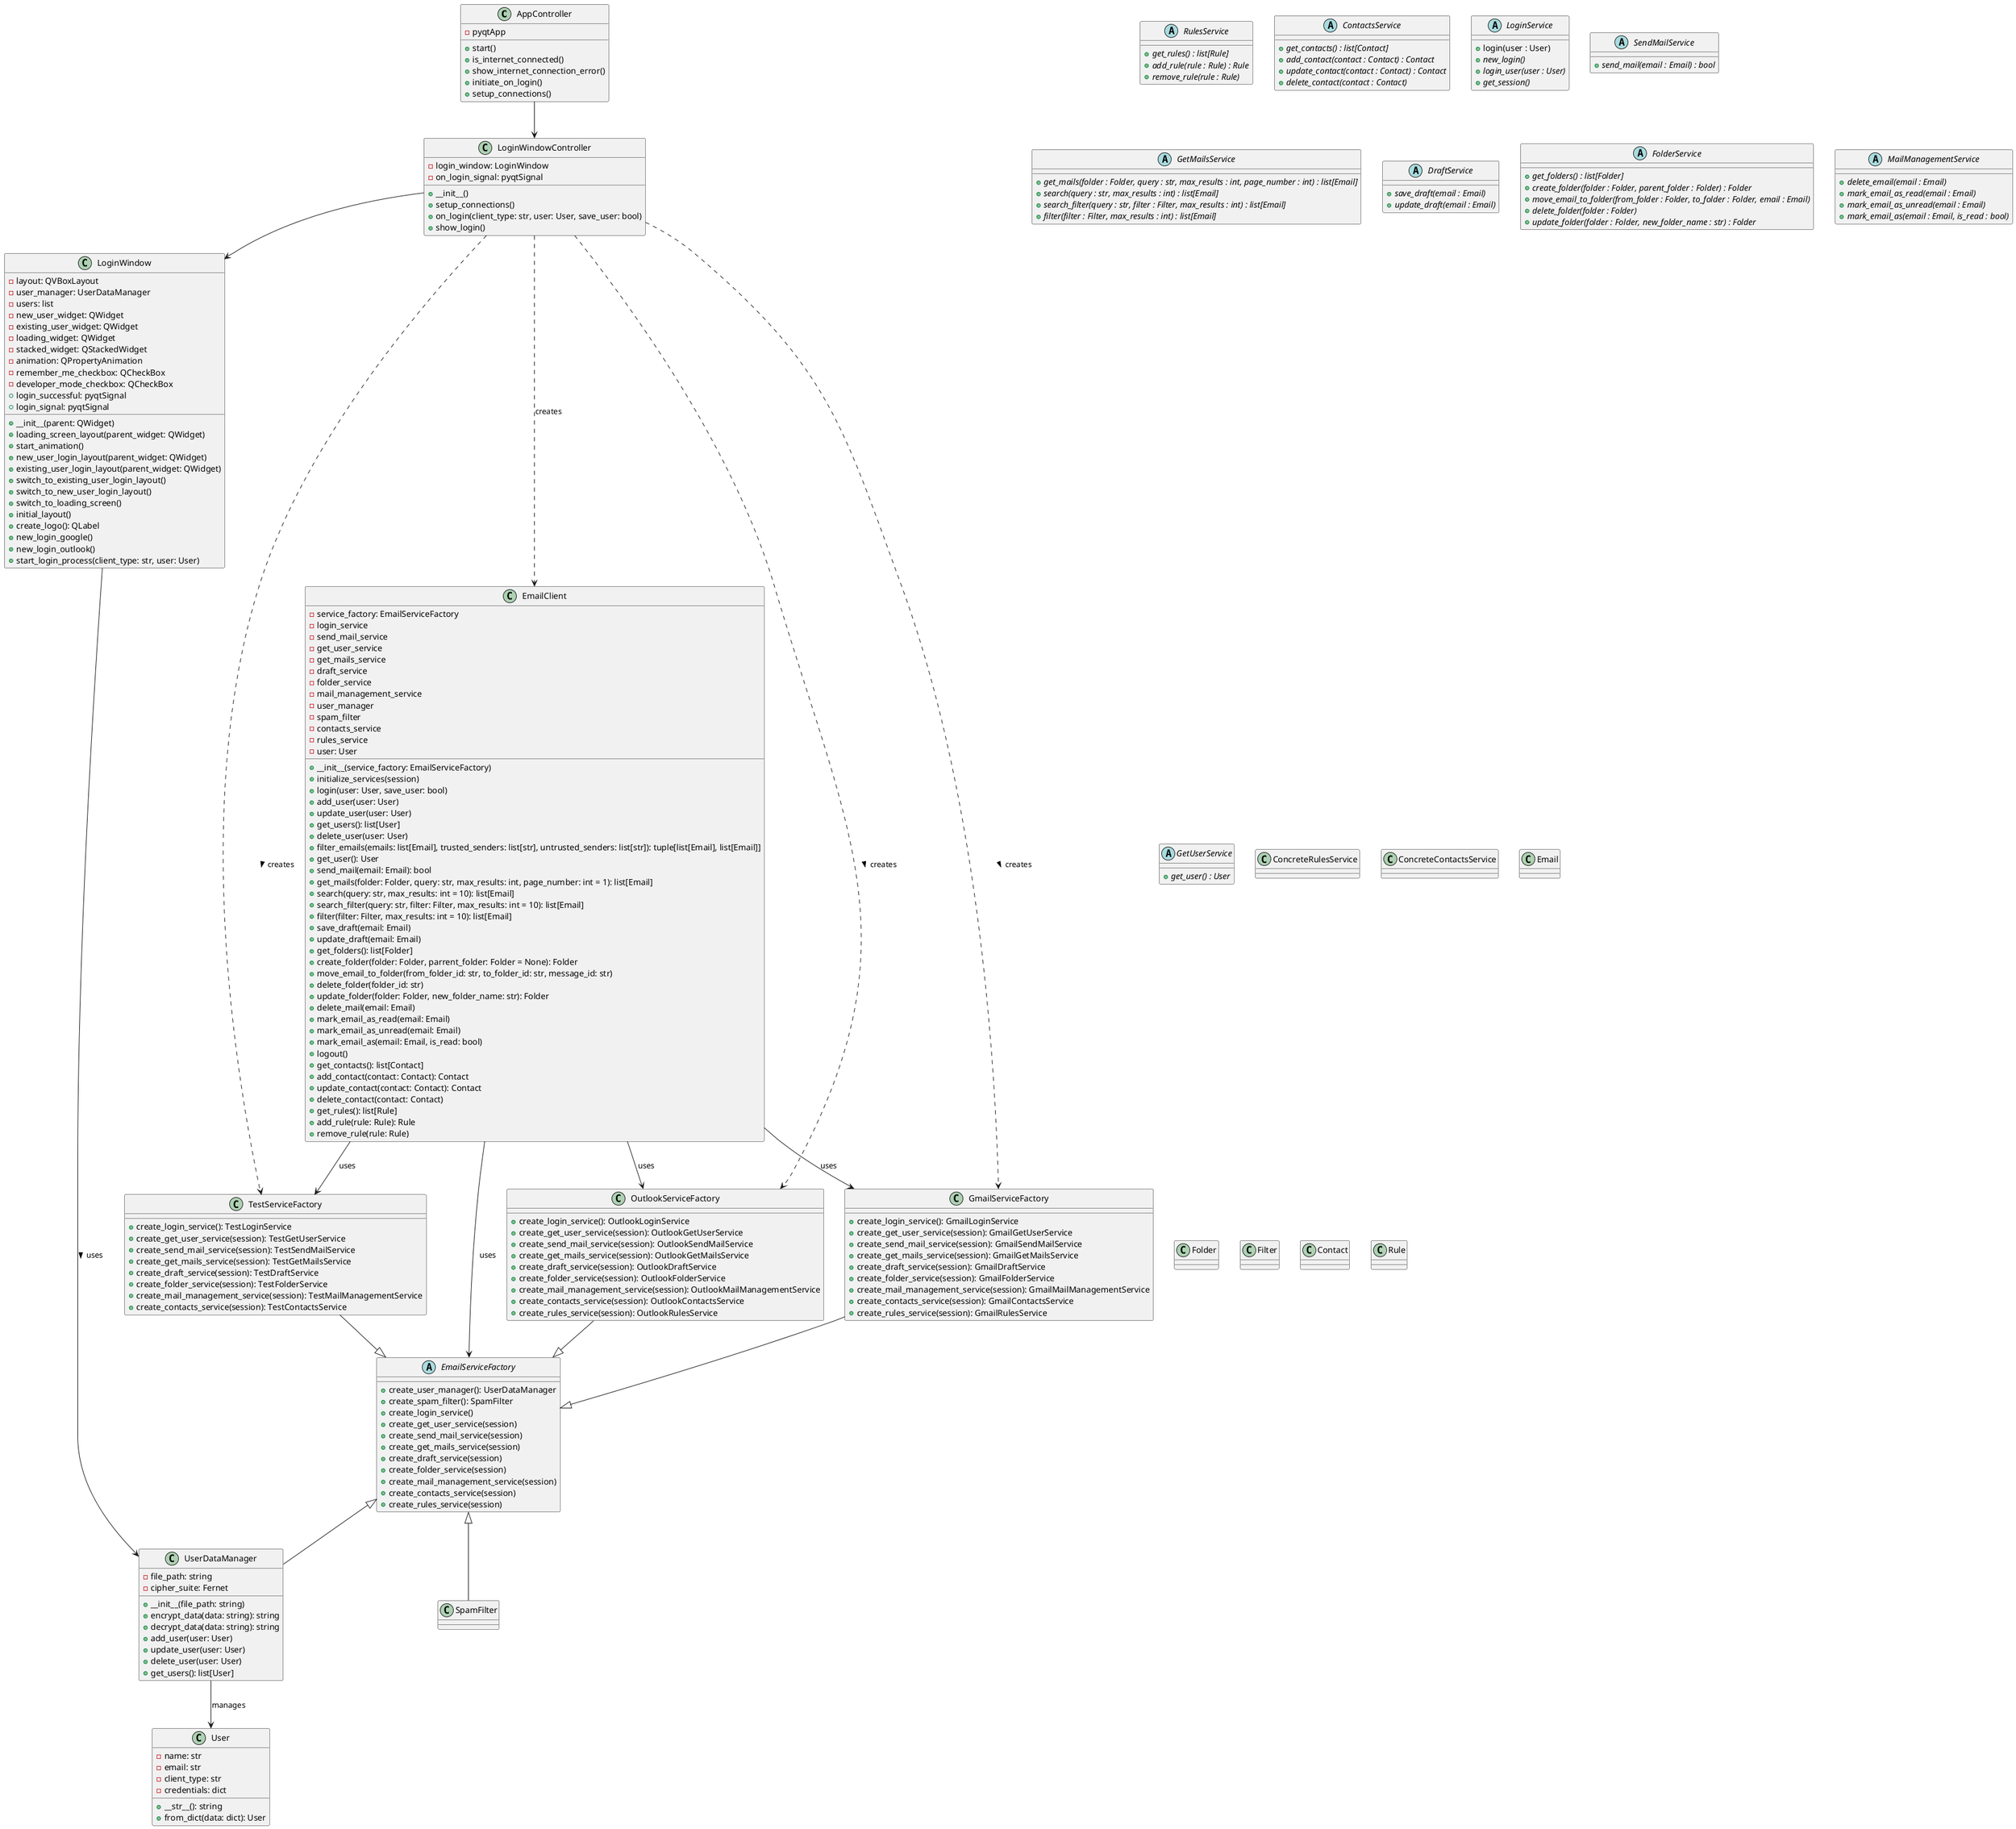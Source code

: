 @startuml NAME 

class AppController {
    - pyqtApp
    + start()
    + is_internet_connected()
    + show_internet_connection_error()
    + initiate_on_login()
    + setup_connections()
}

class LoginWindowController {
    - login_window: LoginWindow
    - on_login_signal: pyqtSignal
    + __init__()
    + setup_connections()
    + on_login(client_type: str, user: User, save_user: bool)
    + show_login()
}

class LoginWindow {
    - layout: QVBoxLayout
    - user_manager: UserDataManager
    - users: list
    - new_user_widget: QWidget
    - existing_user_widget: QWidget
    - loading_widget: QWidget
    - stacked_widget: QStackedWidget
    - animation: QPropertyAnimation
    - remember_me_checkbox: QCheckBox
    - developer_mode_checkbox: QCheckBox
    + login_successful: pyqtSignal
    + login_signal: pyqtSignal
    + __init__(parent: QWidget)
    + loading_screen_layout(parent_widget: QWidget)
    + start_animation()
    + new_user_login_layout(parent_widget: QWidget)
    + existing_user_login_layout(parent_widget: QWidget)
    + switch_to_existing_user_login_layout()
    + switch_to_new_user_login_layout()
    + switch_to_loading_screen()
    + initial_layout()
    + create_logo(): QLabel
    + new_login_google()
    + new_login_outlook()
    + start_login_process(client_type: str, user: User)
}

class User {
    - name: str
    - email: str
    - client_type: str
    - credentials: dict
    + __str__(): string
    + from_dict(data: dict): User
}

class EmailClient {
    - service_factory: EmailServiceFactory
    - login_service
    - send_mail_service
    - get_user_service
    - get_mails_service
    - draft_service
    - folder_service
    - mail_management_service
    - user_manager
    - spam_filter
    - contacts_service
    - rules_service
    - user: User
    + __init__(service_factory: EmailServiceFactory)
    + initialize_services(session)
    + login(user: User, save_user: bool)
    + add_user(user: User)
    + update_user(user: User)
    + get_users(): list[User]
    + delete_user(user: User)
    + filter_emails(emails: list[Email], trusted_senders: list[str], untrusted_senders: list[str]): tuple[list[Email], list[Email]]
    + get_user(): User
    + send_mail(email: Email): bool
    + get_mails(folder: Folder, query: str, max_results: int, page_number: int = 1): list[Email]
    + search(query: str, max_results: int = 10): list[Email]
    + search_filter(query: str, filter: Filter, max_results: int = 10): list[Email]
    + filter(filter: Filter, max_results: int = 10): list[Email]
    + save_draft(email: Email)
    + update_draft(email: Email)
    + get_folders(): list[Folder]
    + create_folder(folder: Folder, parrent_folder: Folder = None): Folder
    + move_email_to_folder(from_folder_id: str, to_folder_id: str, message_id: str)
    + delete_folder(folder_id: str)
    + update_folder(folder: Folder, new_folder_name: str): Folder
    + delete_mail(email: Email)
    + mark_email_as_read(email: Email)
    + mark_email_as_unread(email: Email)
    + mark_email_as(email: Email, is_read: bool)
    + logout()
    + get_contacts(): list[Contact]
    + add_contact(contact: Contact): Contact
    + update_contact(contact: Contact): Contact
    + delete_contact(contact: Contact)
    + get_rules(): list[Rule]
    + add_rule(rule: Rule): Rule
    + remove_rule(rule: Rule)
}

abstract class EmailServiceFactory {
    + create_user_manager(): UserDataManager
    + create_spam_filter(): SpamFilter
    + create_login_service()
    + create_get_user_service(session)
    + create_send_mail_service(session)
    + create_get_mails_service(session)
    + create_draft_service(session)
    + create_folder_service(session)
    + create_mail_management_service(session)
    + create_contacts_service(session)
    + create_rules_service(session)
}

class GmailServiceFactory {
    + create_login_service(): GmailLoginService
    + create_get_user_service(session): GmailGetUserService
    + create_send_mail_service(session): GmailSendMailService
    + create_get_mails_service(session): GmailGetMailsService
    + create_draft_service(session): GmailDraftService
    + create_folder_service(session): GmailFolderService
    + create_mail_management_service(session): GmailMailManagementService
    + create_contacts_service(session): GmailContactsService
    + create_rules_service(session): GmailRulesService
}

class OutlookServiceFactory {
    + create_login_service(): OutlookLoginService
    + create_get_user_service(session): OutlookGetUserService
    + create_send_mail_service(session): OutlookSendMailService
    + create_get_mails_service(session): OutlookGetMailsService
    + create_draft_service(session): OutlookDraftService
    + create_folder_service(session): OutlookFolderService
    + create_mail_management_service(session): OutlookMailManagementService
    + create_contacts_service(session): OutlookContactsService
    + create_rules_service(session): OutlookRulesService
}

class TestServiceFactory {
    + create_login_service(): TestLoginService
    + create_get_user_service(session): TestGetUserService
    + create_send_mail_service(session): TestSendMailService
    + create_get_mails_service(session): TestGetMailsService
    + create_draft_service(session): TestDraftService
    + create_folder_service(session): TestFolderService
    + create_mail_management_service(session): TestMailManagementService
    + create_contacts_service(session): TestContactsService
}

class UserDataManager {
    - file_path: string
    - cipher_suite: Fernet
    + __init__(file_path: string)
    + encrypt_data(data: string): string
    + decrypt_data(data: string): string
    + add_user(user: User)
    + update_user(user: User)
    + delete_user(user: User)
    + get_users(): list[User]
    ' Static methods for key management...
}

abstract class RulesService {
    {abstract} +get_rules() : list[Rule]
    {abstract} +add_rule(rule : Rule) : Rule
    {abstract} +remove_rule(rule : Rule)
}

abstract class ContactsService {
    {abstract} +get_contacts() : list[Contact]
    {abstract} +add_contact(contact : Contact) : Contact
    {abstract} +update_contact(contact : Contact) : Contact
    {abstract} +delete_contact(contact : Contact)
}

abstract class LoginService {
    +login(user : User)
    {abstract} +new_login()
    {abstract} +login_user(user : User)
    {abstract} +get_session()
}

abstract class SendMailService {
    {abstract} +send_mail(email : Email) : bool
}

abstract class GetMailsService {
    {abstract} +get_mails(folder : Folder, query : str, max_results : int, page_number : int) : list[Email]
    {abstract} +search(query : str, max_results : int) : list[Email]
    {abstract} +search_filter(query : str, filter : Filter, max_results : int) : list[Email]
    {abstract} +filter(filter : Filter, max_results : int) : list[Email]
}

abstract class DraftService {
    {abstract} +save_draft(email : Email)
    {abstract} +update_draft(email : Email)
}

abstract class FolderService {
    {abstract} +get_folders() : list[Folder]
    {abstract} +create_folder(folder : Folder, parent_folder : Folder) : Folder
    {abstract} +move_email_to_folder(from_folder : Folder, to_folder : Folder, email : Email)
    {abstract} +delete_folder(folder : Folder)
    {abstract} +update_folder(folder : Folder, new_folder_name : str) : Folder
}

abstract class MailManagementService {
    {abstract} +delete_email(email : Email)
    {abstract} +mark_email_as_read(email : Email)
    {abstract} +mark_email_as_unread(email : Email)
    {abstract} +mark_email_as(email : Email, is_read : bool)
}

abstract class GetUserService {
    {abstract} +get_user() : User
}

class ConcreteRulesService  {
}

class ConcreteContactsService {
}

class SpamFilter {
    ' Attributes and methods of SpamFilter can be added here
}

class Email {
    ' Attributes and methods of Email can be added here
}

class Folder {
    ' Attributes and methods of Folder can be added here
}

class Filter {
    ' Attributes and methods of Filter can be added here
}

class Contact {
    ' Attributes and methods of Contact can be added here
}

class Rule {
    ' Attributes and methods of Rule can be added here
}


AppController --> LoginWindowController
LoginWindowController -right-> LoginWindow
LoginWindow --> UserDataManager : uses >

LoginWindowController .down.> EmailClient : creates
LoginWindowController .right.> OutlookServiceFactory : creates >
LoginWindowController .right.> GmailServiceFactory : creates >
LoginWindowController .right.> TestServiceFactory : creates >
EmailClient --> OutlookServiceFactory : uses
EmailClient --> GmailServiceFactory : uses
EmailClient --> TestServiceFactory : uses


EmailServiceFactory <|-- UserDataManager
EmailServiceFactory <|-- SpamFilter

GmailServiceFactory --|> EmailServiceFactory
OutlookServiceFactory --|> EmailServiceFactory
TestServiceFactory --|> EmailServiceFactory
UserDataManager --> User : manages
EmailClient --> EmailServiceFactory : uses


@enduml
